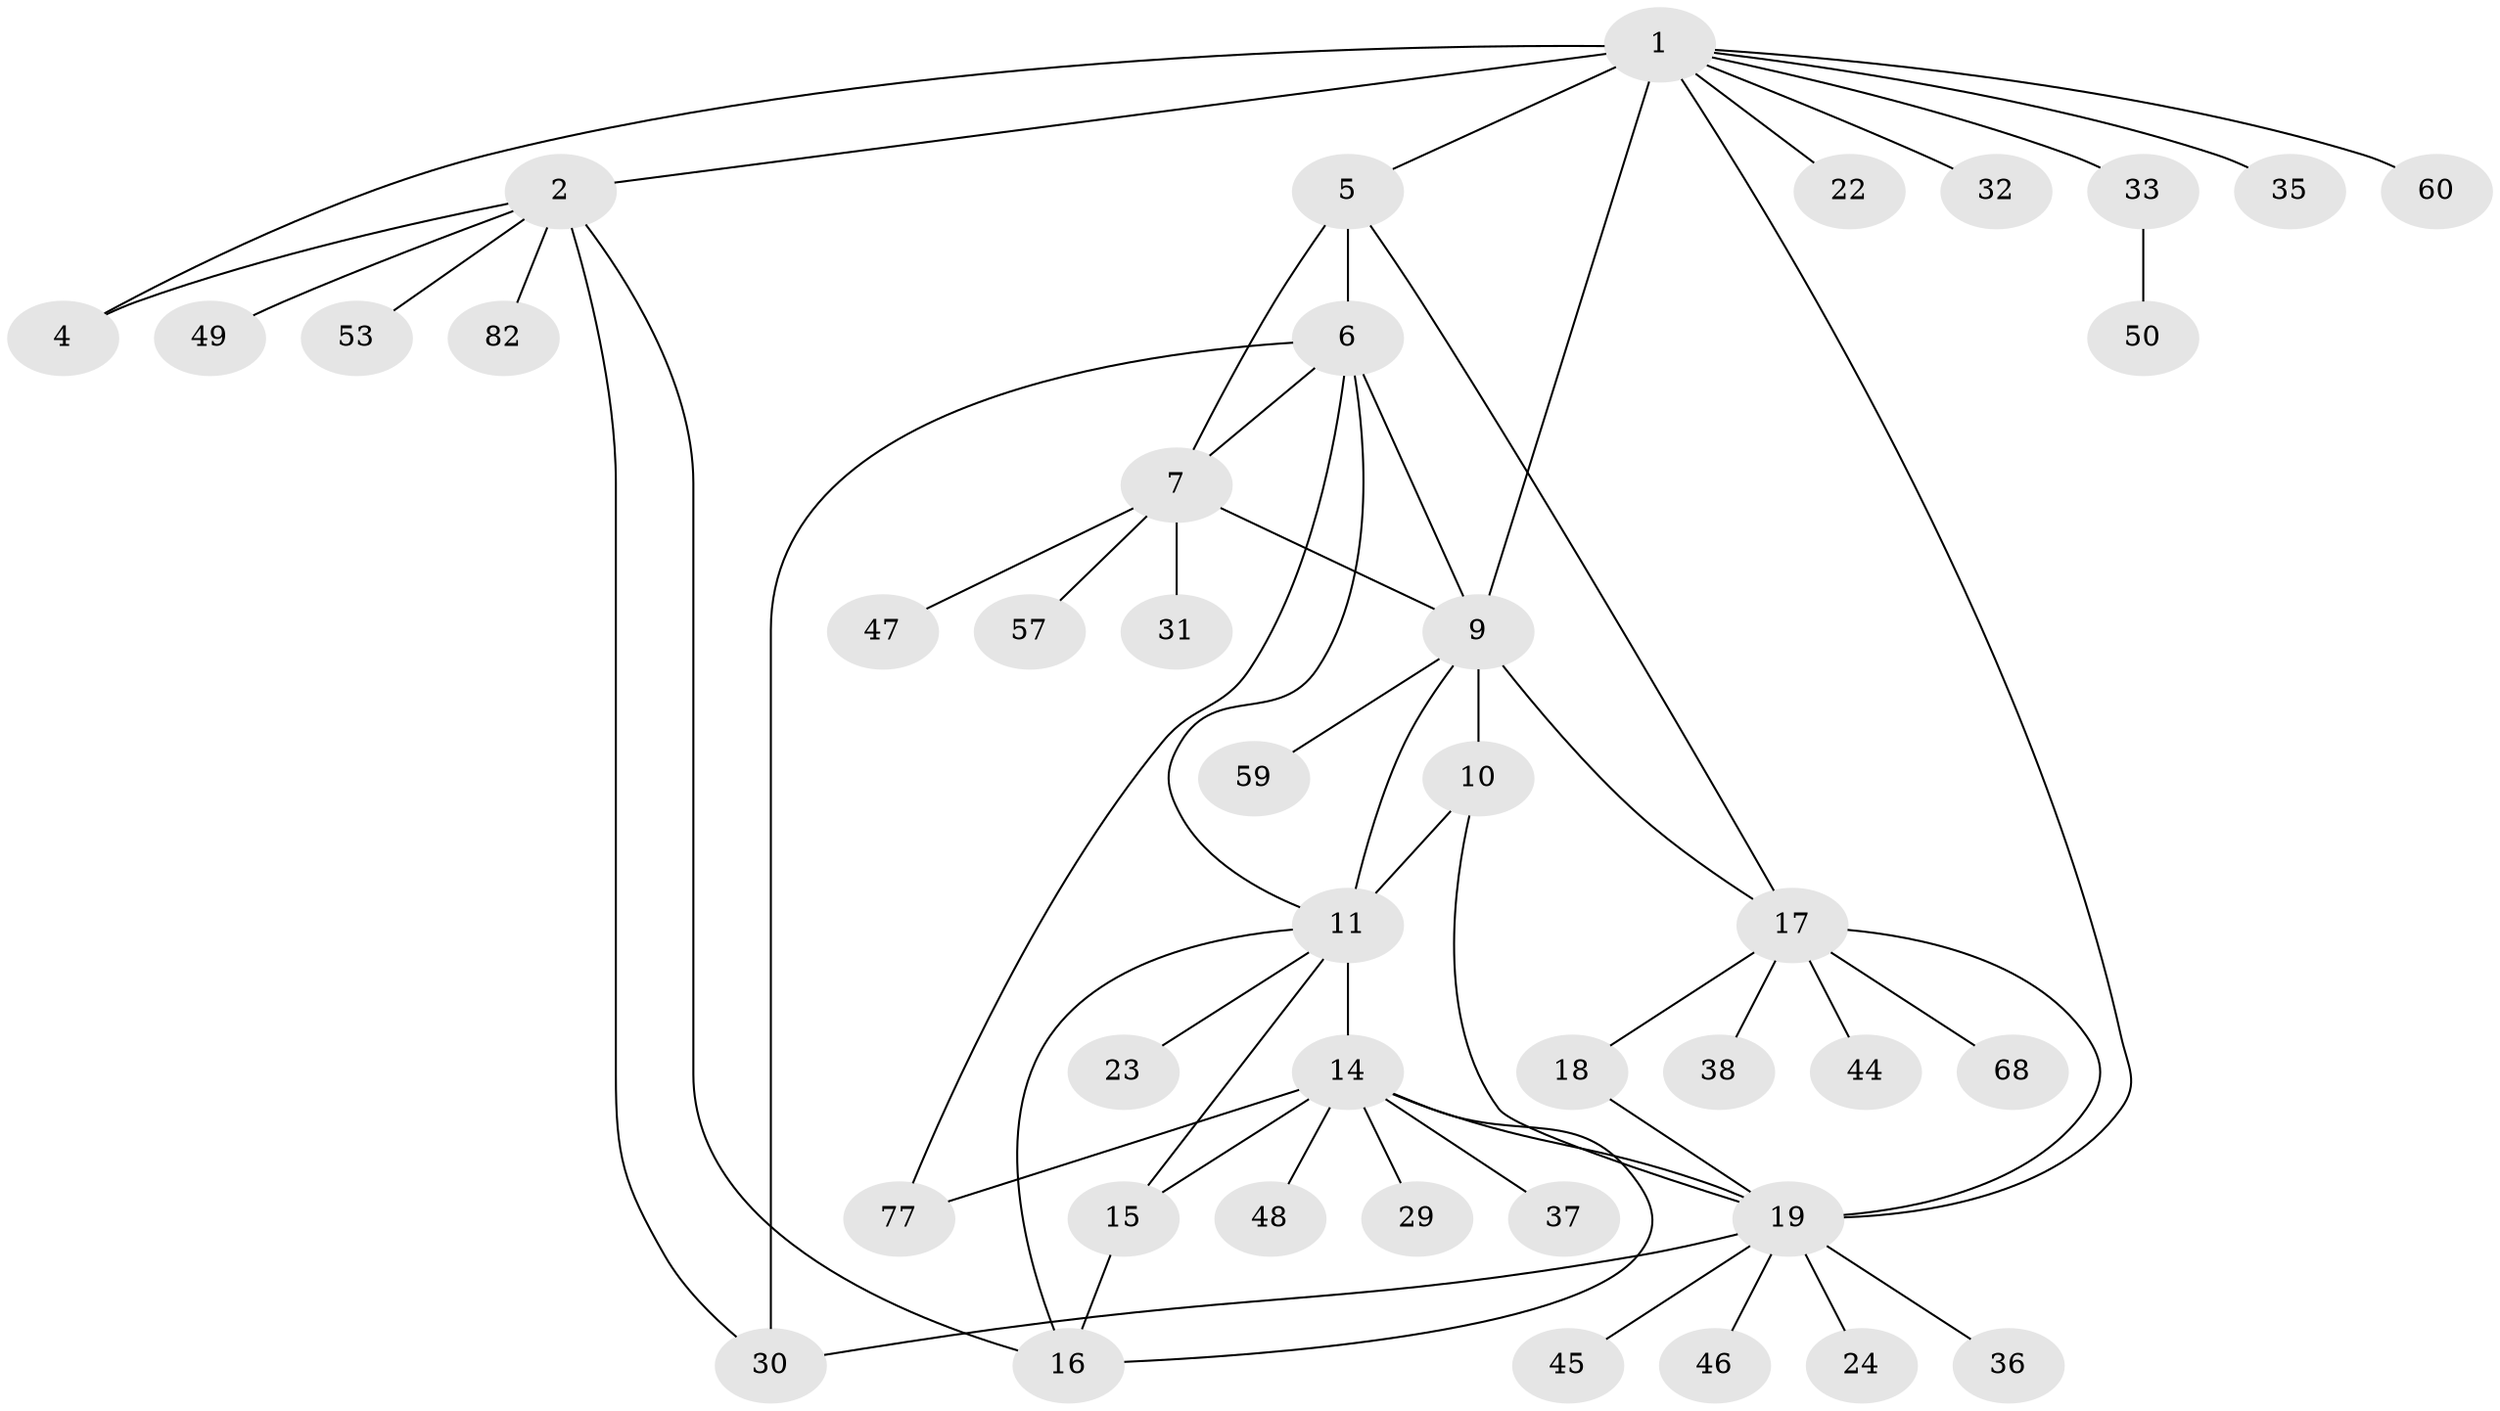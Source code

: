 // original degree distribution, {10: 0.012048192771084338, 8: 0.04819277108433735, 7: 0.03614457831325301, 3: 0.07228915662650602, 5: 0.024096385542168676, 11: 0.012048192771084338, 4: 0.04819277108433735, 6: 0.024096385542168676, 9: 0.012048192771084338, 1: 0.4457831325301205, 2: 0.26506024096385544}
// Generated by graph-tools (version 1.1) at 2025/15/03/09/25 04:15:52]
// undirected, 41 vertices, 58 edges
graph export_dot {
graph [start="1"]
  node [color=gray90,style=filled];
  1 [super="+3"];
  2;
  4;
  5 [super="+8+55"];
  6;
  7;
  9 [super="+58+65+63+80+40"];
  10;
  11 [super="+13+12"];
  14;
  15 [super="+51"];
  16 [super="+28"];
  17 [super="+25"];
  18;
  19 [super="+26+20+21+27"];
  22;
  23 [super="+66"];
  24 [super="+39"];
  29;
  30 [super="+62"];
  31;
  32;
  33 [super="+41"];
  35 [super="+78"];
  36;
  37;
  38;
  44;
  45;
  46 [super="+72"];
  47;
  48;
  49;
  50;
  53;
  57 [super="+81"];
  59 [super="+71"];
  60;
  68;
  77;
  82;
  1 -- 2 [weight=2];
  1 -- 4 [weight=2];
  1 -- 9 [weight=2];
  1 -- 19;
  1 -- 22;
  1 -- 32;
  1 -- 35;
  1 -- 60;
  1 -- 33;
  1 -- 5;
  2 -- 4;
  2 -- 16;
  2 -- 49;
  2 -- 53;
  2 -- 82;
  2 -- 30;
  5 -- 6 [weight=2];
  5 -- 7 [weight=2];
  5 -- 17;
  6 -- 7;
  6 -- 9 [weight=2];
  6 -- 30;
  6 -- 77;
  6 -- 11;
  7 -- 31;
  7 -- 47;
  7 -- 57;
  7 -- 9;
  9 -- 10;
  9 -- 11 [weight=2];
  9 -- 17;
  9 -- 59;
  10 -- 11 [weight=2];
  10 -- 19;
  11 -- 16;
  11 -- 23;
  11 -- 14;
  11 -- 15;
  14 -- 15;
  14 -- 16;
  14 -- 29;
  14 -- 37;
  14 -- 48;
  14 -- 77;
  14 -- 19;
  15 -- 16;
  17 -- 18;
  17 -- 19 [weight=2];
  17 -- 38;
  17 -- 44;
  17 -- 68;
  18 -- 19 [weight=2];
  19 -- 24;
  19 -- 45;
  19 -- 30;
  19 -- 46;
  19 -- 36;
  33 -- 50;
}
